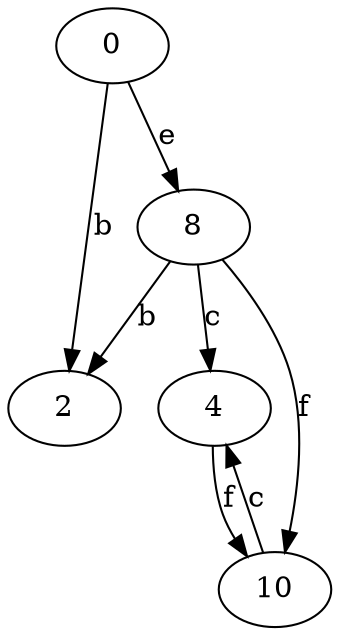 strict digraph  {
0;
2;
4;
8;
10;
0 -> 2  [label=b];
0 -> 8  [label=e];
4 -> 10  [label=f];
8 -> 2  [label=b];
8 -> 4  [label=c];
8 -> 10  [label=f];
10 -> 4  [label=c];
}
